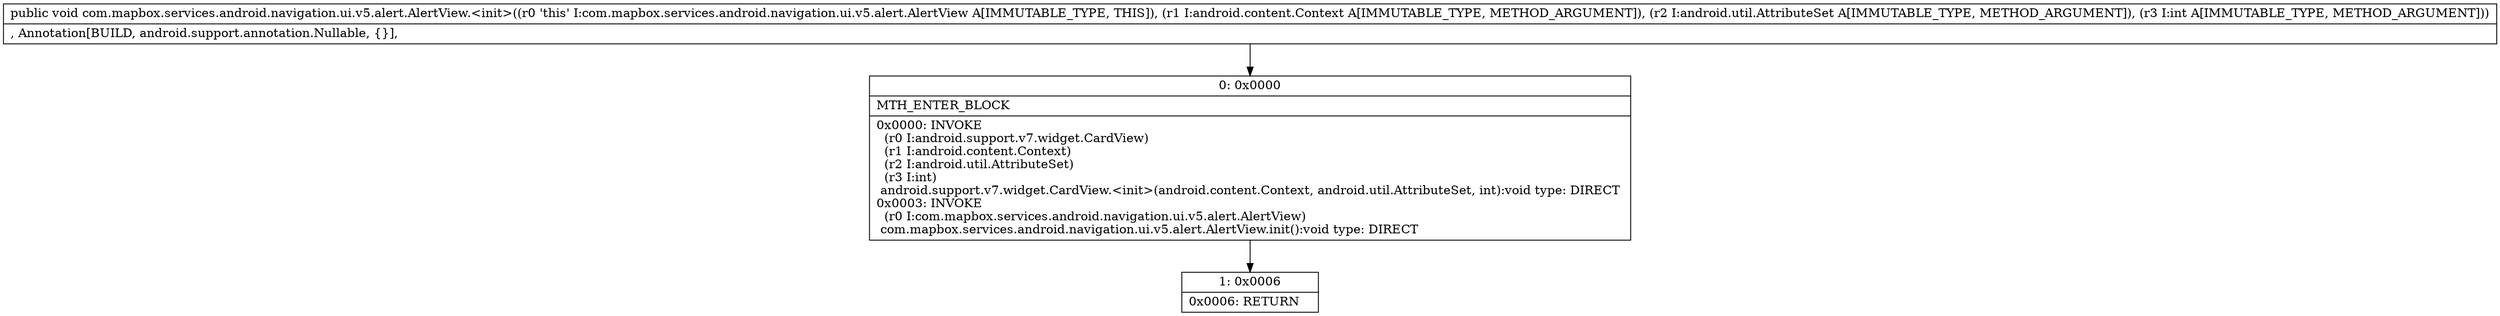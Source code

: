 digraph "CFG forcom.mapbox.services.android.navigation.ui.v5.alert.AlertView.\<init\>(Landroid\/content\/Context;Landroid\/util\/AttributeSet;I)V" {
Node_0 [shape=record,label="{0\:\ 0x0000|MTH_ENTER_BLOCK\l|0x0000: INVOKE  \l  (r0 I:android.support.v7.widget.CardView)\l  (r1 I:android.content.Context)\l  (r2 I:android.util.AttributeSet)\l  (r3 I:int)\l android.support.v7.widget.CardView.\<init\>(android.content.Context, android.util.AttributeSet, int):void type: DIRECT \l0x0003: INVOKE  \l  (r0 I:com.mapbox.services.android.navigation.ui.v5.alert.AlertView)\l com.mapbox.services.android.navigation.ui.v5.alert.AlertView.init():void type: DIRECT \l}"];
Node_1 [shape=record,label="{1\:\ 0x0006|0x0006: RETURN   \l}"];
MethodNode[shape=record,label="{public void com.mapbox.services.android.navigation.ui.v5.alert.AlertView.\<init\>((r0 'this' I:com.mapbox.services.android.navigation.ui.v5.alert.AlertView A[IMMUTABLE_TYPE, THIS]), (r1 I:android.content.Context A[IMMUTABLE_TYPE, METHOD_ARGUMENT]), (r2 I:android.util.AttributeSet A[IMMUTABLE_TYPE, METHOD_ARGUMENT]), (r3 I:int A[IMMUTABLE_TYPE, METHOD_ARGUMENT]))  | , Annotation[BUILD, android.support.annotation.Nullable, \{\}], \l}"];
MethodNode -> Node_0;
Node_0 -> Node_1;
}

